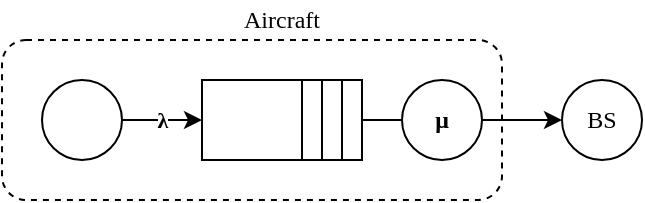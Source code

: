 <mxfile version="12.1.7" type="device" pages="1"><diagram id="0T4crEza8898CBygIPPF" name="Page-1"><mxGraphModel dx="782" dy="759" grid="1" gridSize="10" guides="1" tooltips="1" connect="1" arrows="1" fold="1" page="1" pageScale="1" pageWidth="1169" pageHeight="827" math="0" shadow="0"><root><mxCell id="0"/><mxCell id="1" parent="0"/><mxCell id="Uom0bfinuTFixPU08NFD-1" value="" style="rounded=0;whiteSpace=wrap;html=1;" vertex="1" parent="1"><mxGeometry x="160" y="80" width="80" height="40" as="geometry"/></mxCell><mxCell id="Uom0bfinuTFixPU08NFD-2" value="&lt;b&gt;&lt;font face=&quot;Times New Roman&quot;&gt;μ&lt;/font&gt;&lt;/b&gt;" style="ellipse;whiteSpace=wrap;html=1;aspect=fixed;fontFamily=Palatino;" vertex="1" parent="1"><mxGeometry x="260" y="80" width="40" height="40" as="geometry"/></mxCell><mxCell id="Uom0bfinuTFixPU08NFD-3" value="" style="endArrow=none;html=1;" edge="1" parent="1" source="Uom0bfinuTFixPU08NFD-1" target="Uom0bfinuTFixPU08NFD-2"><mxGeometry width="50" height="50" relative="1" as="geometry"><mxPoint x="160" y="190" as="sourcePoint"/><mxPoint x="210" y="140" as="targetPoint"/></mxGeometry></mxCell><mxCell id="Uom0bfinuTFixPU08NFD-4" value="" style="rounded=0;whiteSpace=wrap;html=1;" vertex="1" parent="1"><mxGeometry x="210" y="80" width="10" height="40" as="geometry"/></mxCell><mxCell id="Uom0bfinuTFixPU08NFD-5" value="" style="rounded=0;whiteSpace=wrap;html=1;" vertex="1" parent="1"><mxGeometry x="230" y="80" width="10" height="40" as="geometry"/></mxCell><mxCell id="Uom0bfinuTFixPU08NFD-8" value="&lt;b&gt;λ&lt;/b&gt;" style="endArrow=classic;html=1;fontFamily=Times New Roman;" edge="1" parent="1" target="Uom0bfinuTFixPU08NFD-1"><mxGeometry width="50" height="50" relative="1" as="geometry"><mxPoint x="120" y="100" as="sourcePoint"/><mxPoint x="210" y="140" as="targetPoint"/></mxGeometry></mxCell><mxCell id="Uom0bfinuTFixPU08NFD-9" value="" style="endArrow=classic;html=1;fontFamily=Times New Roman;" edge="1" parent="1" source="Uom0bfinuTFixPU08NFD-2" target="Uom0bfinuTFixPU08NFD-11"><mxGeometry width="50" height="50" relative="1" as="geometry"><mxPoint x="110" y="190" as="sourcePoint"/><mxPoint x="320" y="100" as="targetPoint"/></mxGeometry></mxCell><mxCell id="Uom0bfinuTFixPU08NFD-10" value="" style="ellipse;whiteSpace=wrap;html=1;aspect=fixed;fontFamily=Times New Roman;" vertex="1" parent="1"><mxGeometry x="80" y="80" width="40" height="40" as="geometry"/></mxCell><mxCell id="Uom0bfinuTFixPU08NFD-11" value="BS" style="ellipse;whiteSpace=wrap;html=1;aspect=fixed;fontFamily=Times New Roman;" vertex="1" parent="1"><mxGeometry x="340" y="80" width="40" height="40" as="geometry"/></mxCell><mxCell id="Uom0bfinuTFixPU08NFD-12" value="" style="rounded=1;whiteSpace=wrap;html=1;fontFamily=Times New Roman;fillColor=none;dashed=1;" vertex="1" parent="1"><mxGeometry x="60" y="60" width="250" height="80" as="geometry"/></mxCell><mxCell id="Uom0bfinuTFixPU08NFD-13" value="Aircraft" style="text;html=1;strokeColor=none;fillColor=none;align=center;verticalAlign=middle;whiteSpace=wrap;rounded=0;dashed=1;fontFamily=Times New Roman;" vertex="1" parent="1"><mxGeometry x="180" y="40" width="40" height="20" as="geometry"/></mxCell></root></mxGraphModel></diagram></mxfile>